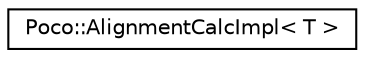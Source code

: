 digraph "Graphical Class Hierarchy"
{
 // LATEX_PDF_SIZE
  edge [fontname="Helvetica",fontsize="10",labelfontname="Helvetica",labelfontsize="10"];
  node [fontname="Helvetica",fontsize="10",shape=record];
  rankdir="LR";
  Node0 [label="Poco::AlignmentCalcImpl\< T \>",height=0.2,width=0.4,color="black", fillcolor="white", style="filled",URL="$structPoco_1_1AlignmentCalcImpl.html",tooltip=" "];
}
